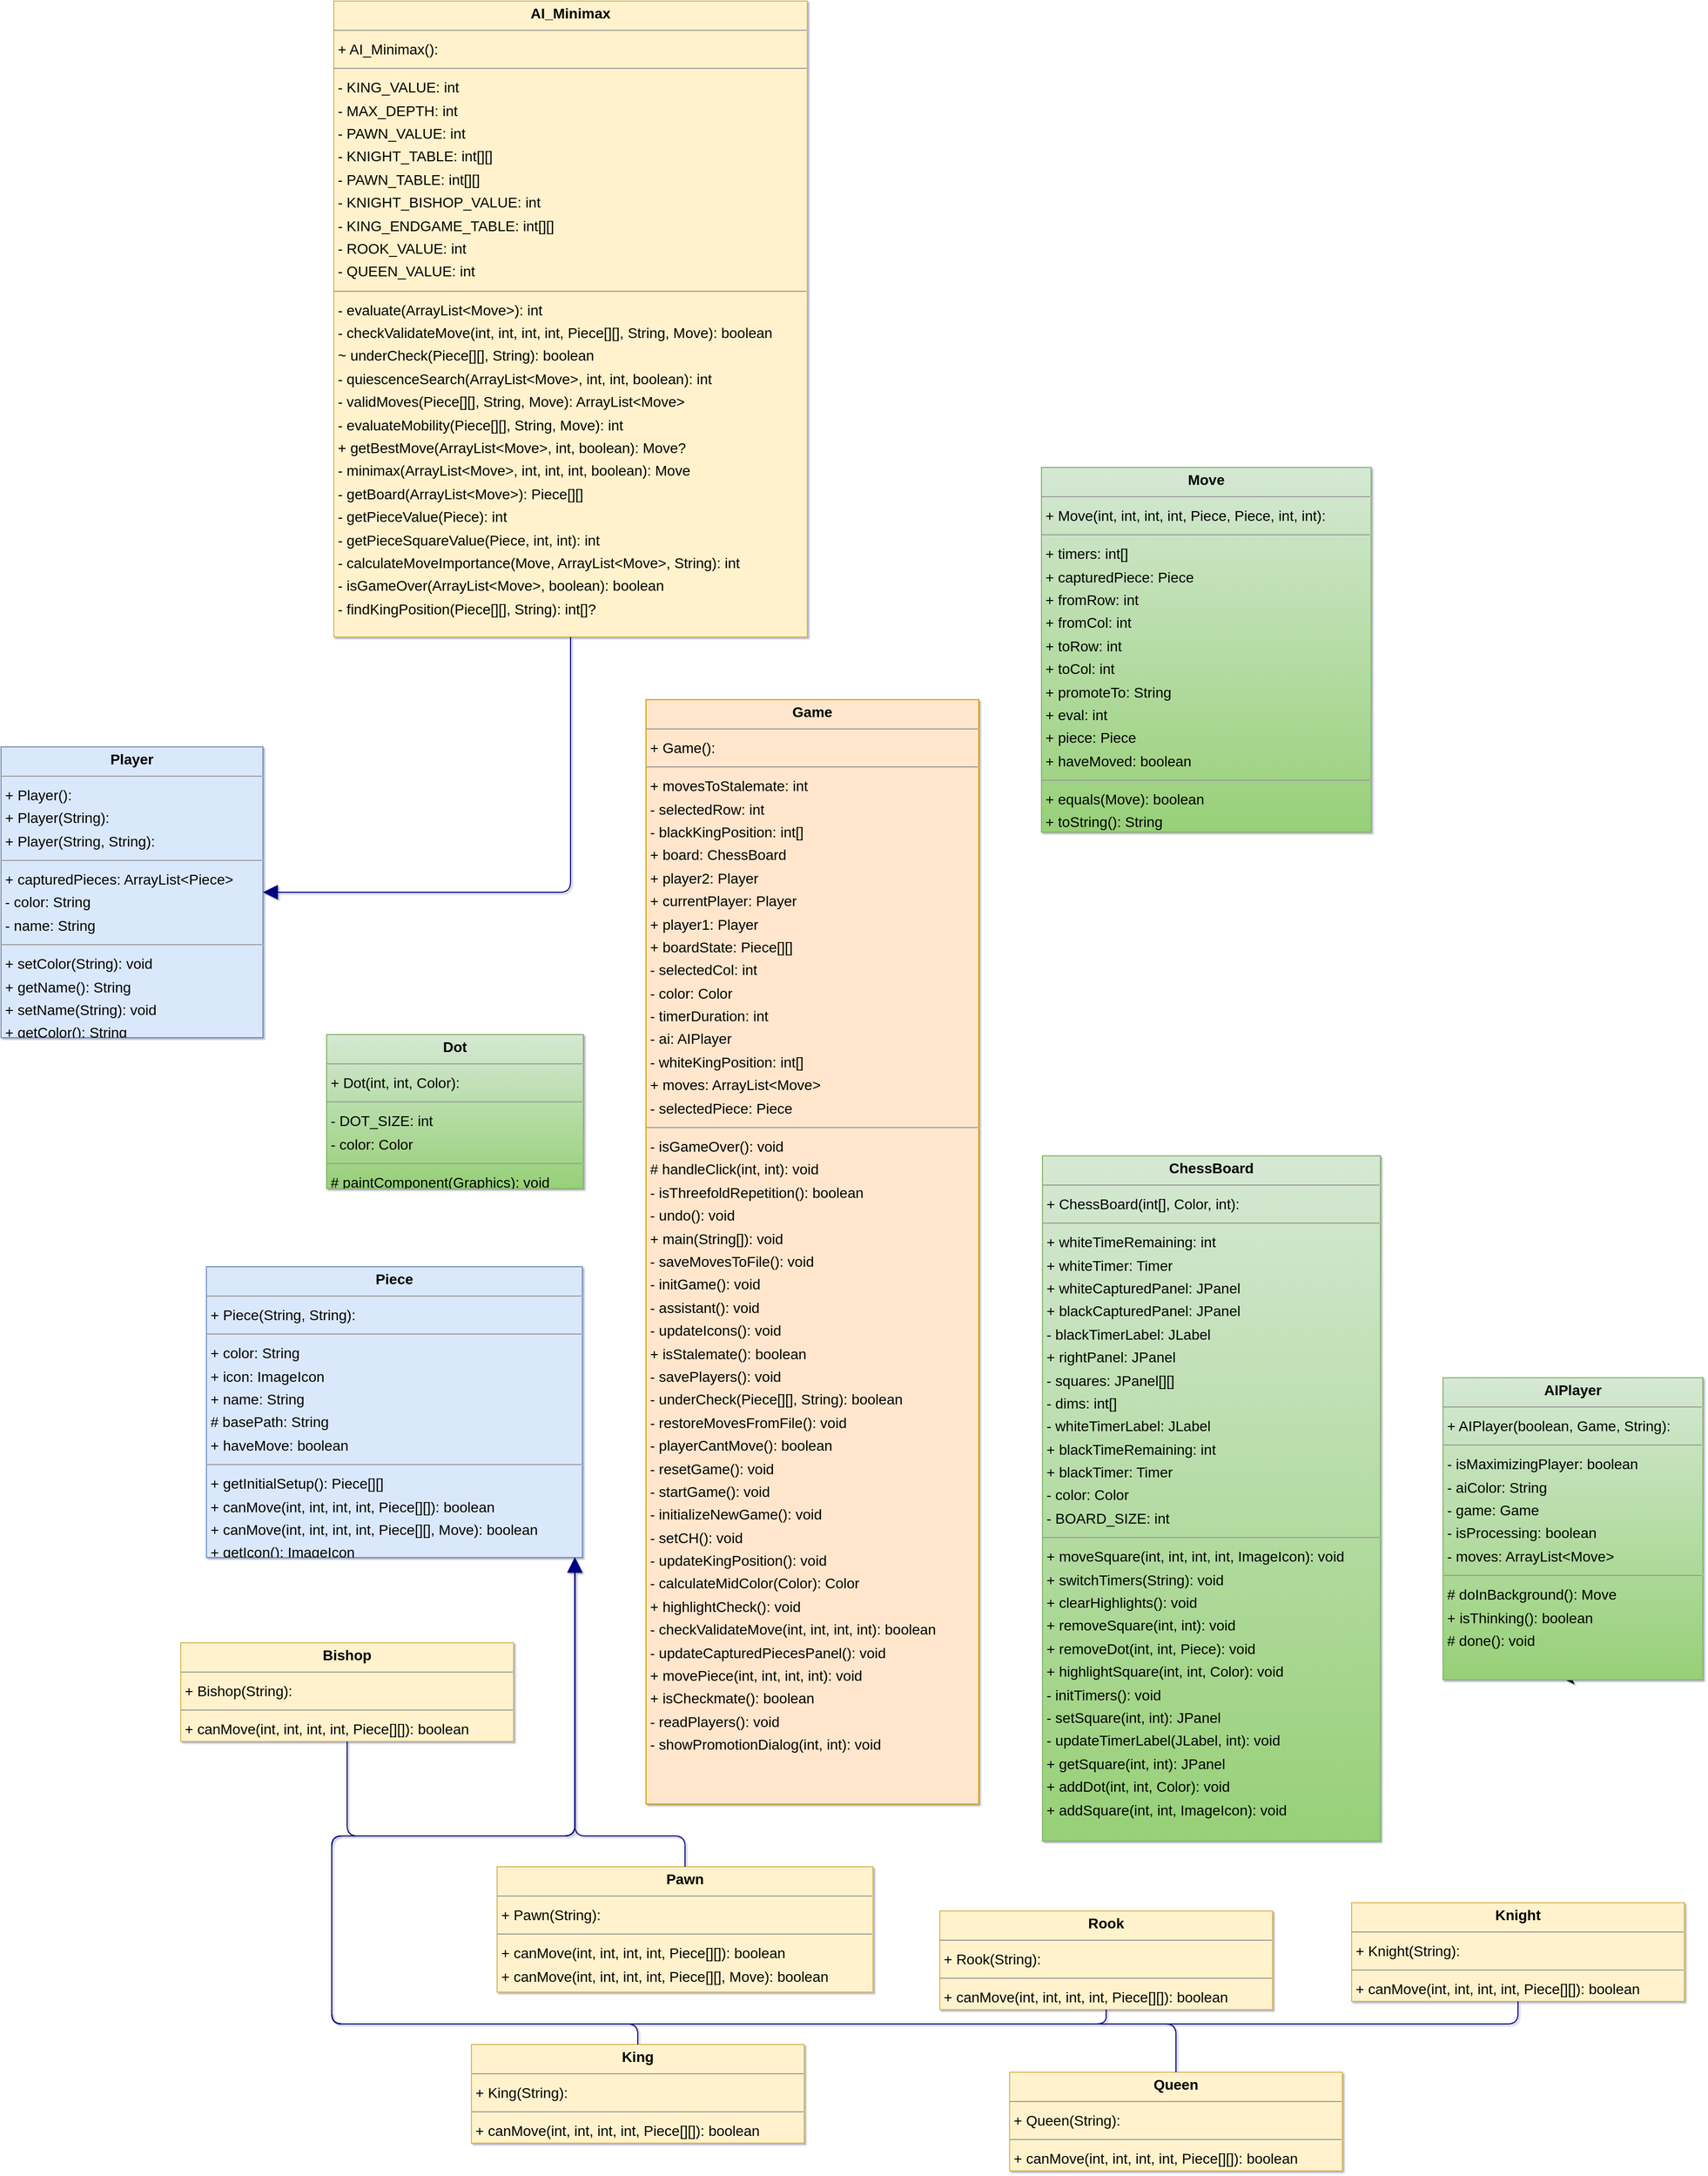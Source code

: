 <mxfile version="25.0.3">
  <diagram id="OlYoZ45TIWrno-S7cLX7" name="Page-1">
    <mxGraphModel dx="7827" dy="4882" grid="0" gridSize="10" guides="1" tooltips="1" connect="1" arrows="1" fold="1" page="1" pageScale="1" pageWidth="827" pageHeight="1169" background="#FFFFFF" math="0" shadow="1">
      <root>
        <mxCell id="0" />
        <mxCell id="1" parent="0" />
        <mxCell id="caeCgpL8ttBJUGW4E6Ki-1" style="edgeStyle=orthogonalEdgeStyle;rounded=0;orthogonalLoop=1;jettySize=auto;html=1;exitX=0.5;exitY=1;exitDx=0;exitDy=0;shadow=0;" parent="1" source="node0" edge="1">
          <mxGeometry relative="1" as="geometry">
            <mxPoint x="1157" y="1108" as="targetPoint" />
          </mxGeometry>
        </mxCell>
        <mxCell id="node0" value="&lt;p style=&quot;margin:0px;margin-top:4px;text-align:center;&quot;&gt;&lt;b&gt;AIPlayer&lt;/b&gt;&lt;/p&gt;&lt;hr size=&quot;1&quot;/&gt;&lt;p style=&quot;margin:0 0 0 4px;line-height:1.6;&quot;&gt;+ AIPlayer(boolean, Game, String): &lt;/p&gt;&lt;hr size=&quot;1&quot;/&gt;&lt;p style=&quot;margin:0 0 0 4px;line-height:1.6;&quot;&gt;- isMaximizingPlayer: boolean&lt;br/&gt;- aiColor: String&lt;br/&gt;- game: Game&lt;br/&gt;- isProcessing: boolean&lt;br/&gt;- moves: ArrayList&amp;lt;Move&amp;gt;&lt;/p&gt;&lt;hr size=&quot;1&quot;/&gt;&lt;p style=&quot;margin:0 0 0 4px;line-height:1.6;&quot;&gt;# doInBackground(): Move&lt;br/&gt;+ isThinking(): boolean&lt;br/&gt;# done(): void&lt;/p&gt;" style="verticalAlign=top;align=left;overflow=fill;fontSize=14;fontFamily=Helvetica;html=1;rounded=0;shadow=0;comic=0;labelBackgroundColor=none;strokeWidth=1;fillColor=#d5e8d4;gradientColor=#97d077;strokeColor=#82b366;" parent="1" vertex="1">
          <mxGeometry x="1038" y="814" width="253" height="294" as="geometry" />
        </mxCell>
        <mxCell id="node9" value="&lt;p style=&quot;margin:0px;margin-top:4px;text-align:center;&quot;&gt;&lt;b&gt;AI_Minimax&lt;/b&gt;&lt;/p&gt;&lt;hr size=&quot;1&quot;/&gt;&lt;p style=&quot;margin:0 0 0 4px;line-height:1.6;&quot;&gt;+ AI_Minimax(): &lt;/p&gt;&lt;hr size=&quot;1&quot;/&gt;&lt;p style=&quot;margin:0 0 0 4px;line-height:1.6;&quot;&gt;- KING_VALUE: int&lt;br/&gt;- MAX_DEPTH: int&lt;br/&gt;- PAWN_VALUE: int&lt;br/&gt;- KNIGHT_TABLE: int[][]&lt;br/&gt;- PAWN_TABLE: int[][]&lt;br/&gt;- KNIGHT_BISHOP_VALUE: int&lt;br/&gt;- KING_ENDGAME_TABLE: int[][]&lt;br/&gt;- ROOK_VALUE: int&lt;br/&gt;- QUEEN_VALUE: int&lt;/p&gt;&lt;hr size=&quot;1&quot;/&gt;&lt;p style=&quot;margin:0 0 0 4px;line-height:1.6;&quot;&gt;- evaluate(ArrayList&amp;lt;Move&amp;gt;): int&lt;br/&gt;- checkValidateMove(int, int, int, int, Piece[][], String, Move): boolean&lt;br/&gt;~ underCheck(Piece[][], String): boolean&lt;br/&gt;- quiescenceSearch(ArrayList&amp;lt;Move&amp;gt;, int, int, boolean): int&lt;br/&gt;- validMoves(Piece[][], String, Move): ArrayList&amp;lt;Move&amp;gt;&lt;br/&gt;- evaluateMobility(Piece[][], String, Move): int&lt;br/&gt;+ getBestMove(ArrayList&amp;lt;Move&amp;gt;, int, boolean): Move?&lt;br/&gt;- minimax(ArrayList&amp;lt;Move&amp;gt;, int, int, int, boolean): Move&lt;br/&gt;- getBoard(ArrayList&amp;lt;Move&amp;gt;): Piece[][]&lt;br/&gt;- getPieceValue(Piece): int&lt;br/&gt;- getPieceSquareValue(Piece, int, int): int&lt;br/&gt;- calculateMoveImportance(Move, ArrayList&amp;lt;Move&amp;gt;, String): int&lt;br/&gt;- isGameOver(ArrayList&amp;lt;Move&amp;gt;, boolean): boolean&lt;br/&gt;- findKingPosition(Piece[][], String): int[]?&lt;/p&gt;" style="verticalAlign=top;align=left;overflow=fill;fontSize=14;fontFamily=Helvetica;html=1;rounded=0;shadow=0;comic=0;labelBackgroundColor=none;strokeWidth=1;fillColor=#fff2cc;strokeColor=#d6b656;" parent="1" vertex="1">
          <mxGeometry x="-42" y="-526" width="461" height="619" as="geometry" />
        </mxCell>
        <mxCell id="node13" value="&lt;p style=&quot;margin:0px;margin-top:4px;text-align:center;&quot;&gt;&lt;b&gt;Bishop&lt;/b&gt;&lt;/p&gt;&lt;hr size=&quot;1&quot;/&gt;&lt;p style=&quot;margin:0 0 0 4px;line-height:1.6;&quot;&gt;+ Bishop(String): &lt;/p&gt;&lt;hr size=&quot;1&quot;/&gt;&lt;p style=&quot;margin:0 0 0 4px;line-height:1.6;&quot;&gt;+ canMove(int, int, int, int, Piece[][]): boolean&lt;/p&gt;" style="verticalAlign=top;align=left;overflow=fill;fontSize=14;fontFamily=Helvetica;html=1;rounded=0;shadow=0;comic=0;labelBackgroundColor=none;strokeWidth=1;fillColor=#fff2cc;strokeColor=#d6b656;" parent="1" vertex="1">
          <mxGeometry x="-191" y="1072" width="324" height="96" as="geometry" />
        </mxCell>
        <mxCell id="node6" value="&lt;p style=&quot;margin:0px;margin-top:4px;text-align:center;&quot;&gt;&lt;b&gt;ChessBoard&lt;/b&gt;&lt;/p&gt;&lt;hr size=&quot;1&quot;/&gt;&lt;p style=&quot;margin:0 0 0 4px;line-height:1.6;&quot;&gt;+ ChessBoard(int[], Color, int): &lt;/p&gt;&lt;hr size=&quot;1&quot;/&gt;&lt;p style=&quot;margin:0 0 0 4px;line-height:1.6;&quot;&gt;+ whiteTimeRemaining: int&lt;br/&gt;+ whiteTimer: Timer&lt;br/&gt;+ whiteCapturedPanel: JPanel&lt;br/&gt;+ blackCapturedPanel: JPanel&lt;br/&gt;- blackTimerLabel: JLabel&lt;br/&gt;+ rightPanel: JPanel&lt;br/&gt;- squares: JPanel[][]&lt;br/&gt;- dims: int[]&lt;br/&gt;- whiteTimerLabel: JLabel&lt;br/&gt;+ blackTimeRemaining: int&lt;br/&gt;+ blackTimer: Timer&lt;br/&gt;- color: Color&lt;br/&gt;- BOARD_SIZE: int&lt;/p&gt;&lt;hr size=&quot;1&quot;/&gt;&lt;p style=&quot;margin:0 0 0 4px;line-height:1.6;&quot;&gt;+ moveSquare(int, int, int, int, ImageIcon): void&lt;br/&gt;+ switchTimers(String): void&lt;br/&gt;+ clearHighlights(): void&lt;br/&gt;+ removeSquare(int, int): void&lt;br/&gt;+ removeDot(int, int, Piece): void&lt;br/&gt;+ highlightSquare(int, int, Color): void&lt;br/&gt;- initTimers(): void&lt;br/&gt;- setSquare(int, int): JPanel&lt;br/&gt;- updateTimerLabel(JLabel, int): void&lt;br/&gt;+ getSquare(int, int): JPanel&lt;br/&gt;+ addDot(int, int, Color): void&lt;br/&gt;+ addSquare(int, int, ImageIcon): void&lt;/p&gt;" style="verticalAlign=top;align=left;overflow=fill;fontSize=14;fontFamily=Helvetica;html=1;rounded=0;shadow=0;comic=0;labelBackgroundColor=none;strokeWidth=1;fillColor=#d5e8d4;strokeColor=#82b366;gradientColor=#97d077;" parent="1" vertex="1">
          <mxGeometry x="648" y="598" width="329" height="667" as="geometry" />
        </mxCell>
        <mxCell id="node7" value="&lt;p style=&quot;margin:0px;margin-top:4px;text-align:center;&quot;&gt;&lt;b&gt;Dot&lt;/b&gt;&lt;/p&gt;&lt;hr size=&quot;1&quot;/&gt;&lt;p style=&quot;margin:0 0 0 4px;line-height:1.6;&quot;&gt;+ Dot(int, int, Color): &lt;/p&gt;&lt;hr size=&quot;1&quot;/&gt;&lt;p style=&quot;margin:0 0 0 4px;line-height:1.6;&quot;&gt;- DOT_SIZE: int&lt;br/&gt;- color: Color&lt;/p&gt;&lt;hr size=&quot;1&quot;/&gt;&lt;p style=&quot;margin:0 0 0 4px;line-height:1.6;&quot;&gt;# paintComponent(Graphics): void&lt;/p&gt;" style="verticalAlign=top;align=left;overflow=fill;fontSize=14;fontFamily=Helvetica;html=1;rounded=0;shadow=0;comic=0;labelBackgroundColor=none;strokeWidth=1;fillColor=#d5e8d4;strokeColor=#82b366;gradientColor=#97d077;" parent="1" vertex="1">
          <mxGeometry x="-49" y="480" width="250" height="150" as="geometry" />
        </mxCell>
        <mxCell id="node12" value="&lt;p style=&quot;margin:0px;margin-top:4px;text-align:center;&quot;&gt;&lt;b&gt;Game&lt;/b&gt;&lt;/p&gt;&lt;hr size=&quot;1&quot;/&gt;&lt;p style=&quot;margin:0 0 0 4px;line-height:1.6;&quot;&gt;+ Game(): &lt;/p&gt;&lt;hr size=&quot;1&quot;/&gt;&lt;p style=&quot;margin:0 0 0 4px;line-height:1.6;&quot;&gt;+ movesToStalemate: int&lt;br/&gt;- selectedRow: int&lt;br/&gt;- blackKingPosition: int[]&lt;br/&gt;+ board: ChessBoard&lt;br/&gt;+ player2: Player&lt;br/&gt;+ currentPlayer: Player&lt;br/&gt;+ player1: Player&lt;br/&gt;+ boardState: Piece[][]&lt;br/&gt;- selectedCol: int&lt;br/&gt;- color: Color&lt;br/&gt;- timerDuration: int&lt;br/&gt;- ai: AIPlayer&lt;br/&gt;- whiteKingPosition: int[]&lt;br/&gt;+ moves: ArrayList&amp;lt;Move&amp;gt;&lt;br/&gt;- selectedPiece: Piece&lt;/p&gt;&lt;hr size=&quot;1&quot;/&gt;&lt;p style=&quot;margin:0 0 0 4px;line-height:1.6;&quot;&gt;- isGameOver(): void&lt;br/&gt;# handleClick(int, int): void&lt;br/&gt;- isThreefoldRepetition(): boolean&lt;br/&gt;- undo(): void&lt;br/&gt;+ main(String[]): void&lt;br/&gt;- saveMovesToFile(): void&lt;br/&gt;- initGame(): void&lt;br/&gt;- assistant(): void&lt;br/&gt;- updateIcons(): void&lt;br/&gt;+ isStalemate(): boolean&lt;br/&gt;- savePlayers(): void&lt;br/&gt;- underCheck(Piece[][], String): boolean&lt;br/&gt;- restoreMovesFromFile(): void&lt;br/&gt;- playerCantMove(): boolean&lt;br/&gt;- resetGame(): void&lt;br/&gt;- startGame(): void&lt;br/&gt;- initializeNewGame(): void&lt;br/&gt;- setCH(): void&lt;br/&gt;- updateKingPosition(): void&lt;br/&gt;- calculateMidColor(Color): Color&lt;br/&gt;+ highlightCheck(): void&lt;br/&gt;- checkValidateMove(int, int, int, int): boolean&lt;br/&gt;- updateCapturedPiecesPanel(): void&lt;br/&gt;+ movePiece(int, int, int, int): void&lt;br/&gt;+ isCheckmate(): boolean&lt;br/&gt;- readPlayers(): void&lt;br/&gt;- showPromotionDialog(int, int): void&lt;/p&gt;" style="verticalAlign=top;align=left;overflow=fill;fontSize=14;fontFamily=Helvetica;html=1;rounded=0;shadow=0;comic=0;labelBackgroundColor=none;strokeWidth=1;fillColor=#ffe6cc;strokeColor=#d79b00;" parent="1" vertex="1">
          <mxGeometry x="262" y="154" width="324" height="1075" as="geometry" />
        </mxCell>
        <mxCell id="node5" value="&lt;p style=&quot;margin:0px;margin-top:4px;text-align:center;&quot;&gt;&lt;b&gt;King&lt;/b&gt;&lt;/p&gt;&lt;hr size=&quot;1&quot;/&gt;&lt;p style=&quot;margin:0 0 0 4px;line-height:1.6;&quot;&gt;+ King(String): &lt;/p&gt;&lt;hr size=&quot;1&quot;/&gt;&lt;p style=&quot;margin:0 0 0 4px;line-height:1.6;&quot;&gt;+ canMove(int, int, int, int, Piece[][]): boolean&lt;/p&gt;" style="verticalAlign=top;align=left;overflow=fill;fontSize=14;fontFamily=Helvetica;html=1;rounded=0;shadow=0;comic=0;labelBackgroundColor=none;strokeWidth=1;fillColor=#fff2cc;strokeColor=#d6b656;" parent="1" vertex="1">
          <mxGeometry x="92" y="1463" width="324" height="96" as="geometry" />
        </mxCell>
        <mxCell id="node11" value="&lt;p style=&quot;margin:0px;margin-top:4px;text-align:center;&quot;&gt;&lt;b&gt;Knight&lt;/b&gt;&lt;/p&gt;&lt;hr size=&quot;1&quot;/&gt;&lt;p style=&quot;margin:0 0 0 4px;line-height:1.6;&quot;&gt;+ Knight(String): &lt;/p&gt;&lt;hr size=&quot;1&quot;/&gt;&lt;p style=&quot;margin:0 0 0 4px;line-height:1.6;&quot;&gt;+ canMove(int, int, int, int, Piece[][]): boolean&lt;/p&gt;" style="verticalAlign=top;align=left;overflow=fill;fontSize=14;fontFamily=Helvetica;html=1;rounded=0;shadow=0;comic=0;labelBackgroundColor=none;strokeWidth=1;fillColor=#fff2cc;strokeColor=#d6b656;" parent="1" vertex="1">
          <mxGeometry x="949" y="1325" width="324" height="96" as="geometry" />
        </mxCell>
        <mxCell id="node1" value="&lt;p style=&quot;margin:0px;margin-top:4px;text-align:center;&quot;&gt;&lt;b&gt;Move&lt;/b&gt;&lt;/p&gt;&lt;hr size=&quot;1&quot;/&gt;&lt;p style=&quot;margin:0 0 0 4px;line-height:1.6;&quot;&gt;+ Move(int, int, int, int, Piece, Piece, int, int): &lt;/p&gt;&lt;hr size=&quot;1&quot;/&gt;&lt;p style=&quot;margin:0 0 0 4px;line-height:1.6;&quot;&gt;+ timers: int[]&lt;br/&gt;+ capturedPiece: Piece&lt;br/&gt;+ fromRow: int&lt;br/&gt;+ fromCol: int&lt;br/&gt;+ toRow: int&lt;br/&gt;+ toCol: int&lt;br/&gt;+ promoteTo: String&lt;br/&gt;+ eval: int&lt;br/&gt;+ piece: Piece&lt;br/&gt;+ haveMoved: boolean&lt;/p&gt;&lt;hr size=&quot;1&quot;/&gt;&lt;p style=&quot;margin:0 0 0 4px;line-height:1.6;&quot;&gt;+ equals(Move): boolean&lt;br/&gt;+ toString(): String&lt;/p&gt;" style="verticalAlign=top;align=left;overflow=fill;fontSize=14;fontFamily=Helvetica;html=1;rounded=0;shadow=0;comic=0;labelBackgroundColor=none;strokeWidth=1;fillColor=#d5e8d4;strokeColor=#82b366;gradientColor=#97d077;" parent="1" vertex="1">
          <mxGeometry x="647" y="-72" width="321" height="355" as="geometry" />
        </mxCell>
        <mxCell id="node3" value="&lt;p style=&quot;margin:0px;margin-top:4px;text-align:center;&quot;&gt;&lt;b&gt;Pawn&lt;/b&gt;&lt;/p&gt;&lt;hr size=&quot;1&quot;/&gt;&lt;p style=&quot;margin:0 0 0 4px;line-height:1.6;&quot;&gt;+ Pawn(String): &lt;/p&gt;&lt;hr size=&quot;1&quot;/&gt;&lt;p style=&quot;margin:0 0 0 4px;line-height:1.6;&quot;&gt;+ canMove(int, int, int, int, Piece[][]): boolean&lt;br/&gt;+ canMove(int, int, int, int, Piece[][], Move): boolean&lt;/p&gt;" style="verticalAlign=top;align=left;overflow=fill;fontSize=14;fontFamily=Helvetica;html=1;rounded=0;shadow=0;comic=0;labelBackgroundColor=none;strokeWidth=1;fillColor=#fff2cc;strokeColor=#d6b656;" parent="1" vertex="1">
          <mxGeometry x="117" y="1290" width="366" height="122" as="geometry" />
        </mxCell>
        <mxCell id="node4" value="&lt;p style=&quot;margin:0px;margin-top:4px;text-align:center;&quot;&gt;&lt;b&gt;Piece&lt;/b&gt;&lt;/p&gt;&lt;hr size=&quot;1&quot;/&gt;&lt;p style=&quot;margin:0 0 0 4px;line-height:1.6;&quot;&gt;+ Piece(String, String): &lt;/p&gt;&lt;hr size=&quot;1&quot;/&gt;&lt;p style=&quot;margin:0 0 0 4px;line-height:1.6;&quot;&gt;+ color: String&lt;br/&gt;+ icon: ImageIcon&lt;br/&gt;+ name: String&lt;br/&gt;# basePath: String&lt;br/&gt;+ haveMove: boolean&lt;/p&gt;&lt;hr size=&quot;1&quot;/&gt;&lt;p style=&quot;margin:0 0 0 4px;line-height:1.6;&quot;&gt;+ getInitialSetup(): Piece[][]&lt;br/&gt;+ canMove(int, int, int, int, Piece[][]): boolean&lt;br/&gt;+ canMove(int, int, int, int, Piece[][], Move): boolean&lt;br/&gt;+ getIcon(): ImageIcon&lt;/p&gt;" style="verticalAlign=top;align=left;overflow=fill;fontSize=14;fontFamily=Helvetica;html=1;rounded=0;shadow=0;comic=0;labelBackgroundColor=none;strokeWidth=1;fillColor=#dae8fc;strokeColor=#6c8ebf;" parent="1" vertex="1">
          <mxGeometry x="-166" y="706" width="366" height="283" as="geometry" />
        </mxCell>
        <mxCell id="node2" value="&lt;p style=&quot;margin:0px;margin-top:4px;text-align:center;&quot;&gt;&lt;b&gt;Player&lt;/b&gt;&lt;/p&gt;&lt;hr size=&quot;1&quot;/&gt;&lt;p style=&quot;margin:0 0 0 4px;line-height:1.6;&quot;&gt;+ Player(): &lt;br/&gt;+ Player(String): &lt;br/&gt;+ Player(String, String): &lt;/p&gt;&lt;hr size=&quot;1&quot;/&gt;&lt;p style=&quot;margin:0 0 0 4px;line-height:1.6;&quot;&gt;+ capturedPieces: ArrayList&amp;lt;Piece&amp;gt;&lt;br/&gt;- color: String&lt;br/&gt;- name: String&lt;/p&gt;&lt;hr size=&quot;1&quot;/&gt;&lt;p style=&quot;margin:0 0 0 4px;line-height:1.6;&quot;&gt;+ setColor(String): void&lt;br/&gt;+ getName(): String&lt;br/&gt;+ setName(String): void&lt;br/&gt;+ getColor(): String&lt;/p&gt;" style="verticalAlign=top;align=left;overflow=fill;fontSize=14;fontFamily=Helvetica;html=1;rounded=0;shadow=0;comic=0;labelBackgroundColor=none;strokeWidth=1;fillColor=#dae8fc;strokeColor=#6c8ebf;" parent="1" vertex="1">
          <mxGeometry x="-366" y="200" width="255" height="283" as="geometry" />
        </mxCell>
        <mxCell id="node10" value="&lt;p style=&quot;margin:0px;margin-top:4px;text-align:center;&quot;&gt;&lt;b&gt;Queen&lt;/b&gt;&lt;/p&gt;&lt;hr size=&quot;1&quot;/&gt;&lt;p style=&quot;margin:0 0 0 4px;line-height:1.6;&quot;&gt;+ Queen(String): &lt;/p&gt;&lt;hr size=&quot;1&quot;/&gt;&lt;p style=&quot;margin:0 0 0 4px;line-height:1.6;&quot;&gt;+ canMove(int, int, int, int, Piece[][]): boolean&lt;/p&gt;" style="verticalAlign=top;align=left;overflow=fill;fontSize=14;fontFamily=Helvetica;html=1;rounded=0;shadow=0;comic=0;labelBackgroundColor=none;strokeWidth=1;fillColor=#fff2cc;strokeColor=#d6b656;" parent="1" vertex="1">
          <mxGeometry x="616" y="1490" width="324" height="96" as="geometry" />
        </mxCell>
        <mxCell id="node8" value="&lt;p style=&quot;margin:0px;margin-top:4px;text-align:center;&quot;&gt;&lt;b&gt;Rook&lt;/b&gt;&lt;/p&gt;&lt;hr size=&quot;1&quot;/&gt;&lt;p style=&quot;margin:0 0 0 4px;line-height:1.6;&quot;&gt;+ Rook(String): &lt;/p&gt;&lt;hr size=&quot;1&quot;/&gt;&lt;p style=&quot;margin:0 0 0 4px;line-height:1.6;&quot;&gt;+ canMove(int, int, int, int, Piece[][]): boolean&lt;/p&gt;" style="verticalAlign=top;align=left;overflow=fill;fontSize=14;fontFamily=Helvetica;html=1;rounded=0;shadow=0;comic=0;labelBackgroundColor=none;strokeWidth=1;fillColor=#fff2cc;strokeColor=#d6b656;" parent="1" vertex="1">
          <mxGeometry x="548" y="1333" width="324" height="96" as="geometry" />
        </mxCell>
        <mxCell id="edge1" value="" style="html=1;rounded=1;edgeStyle=orthogonalEdgeStyle;dashed=0;startArrow=none;endArrow=block;endSize=12;strokeColor=#000082;exitX=0.500;exitY=1.000;exitDx=0;exitDy=0;entryX=1.000;entryY=0.500;entryDx=0;entryDy=0;shadow=0;" parent="1" source="node9" target="node2" edge="1">
          <mxGeometry width="50" height="50" relative="1" as="geometry">
            <Array as="points">
              <mxPoint x="189" y="342" />
            </Array>
          </mxGeometry>
        </mxCell>
        <mxCell id="edge3" value="" style="html=1;rounded=1;edgeStyle=orthogonalEdgeStyle;dashed=0;startArrow=none;endArrow=block;endSize=12;strokeColor=#000082;exitX=0.500;exitY=1.000;exitDx=0;exitDy=0;entryX=0.980;entryY=1.000;entryDx=0;entryDy=0;shadow=0;" parent="1" source="node13" target="node4" edge="1">
          <mxGeometry width="50" height="50" relative="1" as="geometry">
            <Array as="points">
              <mxPoint x="-29" y="1260" />
              <mxPoint x="192" y="1260" />
            </Array>
          </mxGeometry>
        </mxCell>
        <mxCell id="edge0" value="" style="html=1;rounded=1;edgeStyle=orthogonalEdgeStyle;dashed=0;startArrow=none;endArrow=block;endSize=12;strokeColor=#000082;exitX=0.500;exitY=0.000;exitDx=0;exitDy=0;entryX=0.980;entryY=1.000;entryDx=0;entryDy=0;shadow=0;" parent="1" source="node5" target="node4" edge="1">
          <mxGeometry width="50" height="50" relative="1" as="geometry">
            <Array as="points">
              <mxPoint x="254" y="1443" />
              <mxPoint x="-44" y="1443" />
              <mxPoint x="-44" y="1260" />
              <mxPoint x="192" y="1260" />
            </Array>
          </mxGeometry>
        </mxCell>
        <mxCell id="edge4" value="" style="html=1;rounded=1;edgeStyle=orthogonalEdgeStyle;dashed=0;startArrow=none;endArrow=block;endSize=12;strokeColor=#000082;exitX=0.500;exitY=1.000;exitDx=0;exitDy=0;entryX=0.980;entryY=1.000;entryDx=0;entryDy=0;shadow=0;" parent="1" source="node11" target="node4" edge="1">
          <mxGeometry width="50" height="50" relative="1" as="geometry">
            <Array as="points">
              <mxPoint x="1111" y="1443" />
              <mxPoint x="-44" y="1443" />
              <mxPoint x="-44" y="1260" />
              <mxPoint x="192" y="1260" />
            </Array>
          </mxGeometry>
        </mxCell>
        <mxCell id="edge6" value="" style="html=1;rounded=1;edgeStyle=orthogonalEdgeStyle;dashed=0;startArrow=none;endArrow=block;endSize=12;strokeColor=#000082;exitX=0.500;exitY=0.000;exitDx=0;exitDy=0;entryX=0.980;entryY=1.000;entryDx=0;entryDy=0;shadow=0;" parent="1" source="node3" target="node4" edge="1">
          <mxGeometry width="50" height="50" relative="1" as="geometry">
            <Array as="points">
              <mxPoint x="300" y="1260" />
              <mxPoint x="192" y="1260" />
            </Array>
          </mxGeometry>
        </mxCell>
        <mxCell id="edge5" value="" style="html=1;rounded=1;edgeStyle=orthogonalEdgeStyle;dashed=0;startArrow=none;endArrow=block;endSize=12;strokeColor=#000082;exitX=0.500;exitY=0.000;exitDx=0;exitDy=0;entryX=0.980;entryY=1.000;entryDx=0;entryDy=0;shadow=0;" parent="1" source="node10" target="node4" edge="1">
          <mxGeometry width="50" height="50" relative="1" as="geometry">
            <Array as="points">
              <mxPoint x="778" y="1443" />
              <mxPoint x="-44" y="1443" />
              <mxPoint x="-44" y="1260" />
              <mxPoint x="192" y="1260" />
            </Array>
          </mxGeometry>
        </mxCell>
        <mxCell id="edge2" value="" style="html=1;rounded=1;edgeStyle=orthogonalEdgeStyle;dashed=0;startArrow=none;endArrow=block;endSize=12;strokeColor=#000082;exitX=0.500;exitY=1.000;exitDx=0;exitDy=0;entryX=0.980;entryY=1.000;entryDx=0;entryDy=0;shadow=0;" parent="1" source="node8" target="node4" edge="1">
          <mxGeometry width="50" height="50" relative="1" as="geometry">
            <Array as="points">
              <mxPoint x="710" y="1443" />
              <mxPoint x="-44" y="1443" />
              <mxPoint x="-44" y="1260" />
              <mxPoint x="192" y="1260" />
            </Array>
          </mxGeometry>
        </mxCell>
      </root>
    </mxGraphModel>
  </diagram>
</mxfile>
